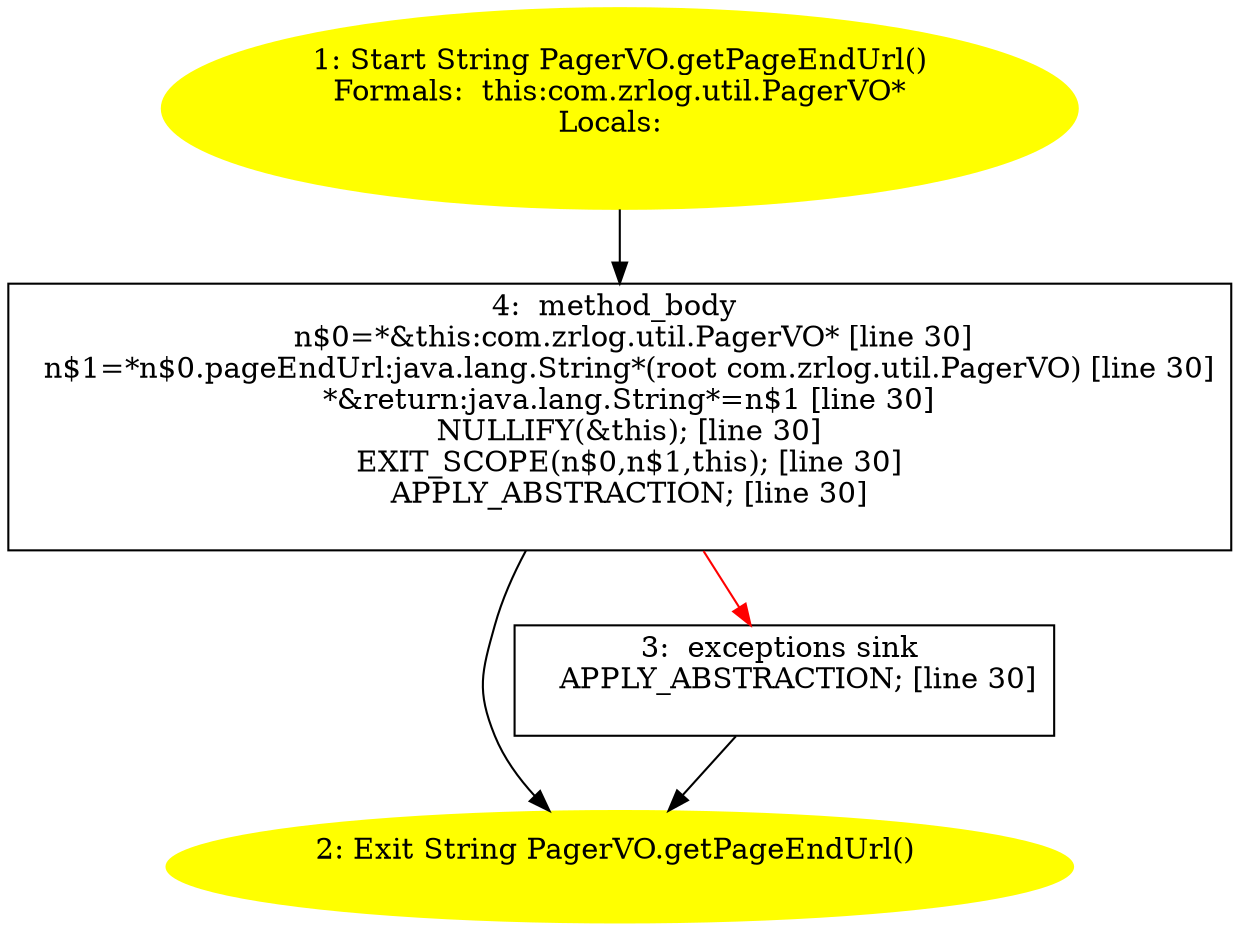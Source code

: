 /* @generated */
digraph cfg {
"com.zrlog.util.PagerVO.getPageEndUrl():java.lang.String.ffaa117483a6d17298a796936d46b8d8_1" [label="1: Start String PagerVO.getPageEndUrl()\nFormals:  this:com.zrlog.util.PagerVO*\nLocals:  \n  " color=yellow style=filled]
	

	 "com.zrlog.util.PagerVO.getPageEndUrl():java.lang.String.ffaa117483a6d17298a796936d46b8d8_1" -> "com.zrlog.util.PagerVO.getPageEndUrl():java.lang.String.ffaa117483a6d17298a796936d46b8d8_4" ;
"com.zrlog.util.PagerVO.getPageEndUrl():java.lang.String.ffaa117483a6d17298a796936d46b8d8_2" [label="2: Exit String PagerVO.getPageEndUrl() \n  " color=yellow style=filled]
	

"com.zrlog.util.PagerVO.getPageEndUrl():java.lang.String.ffaa117483a6d17298a796936d46b8d8_3" [label="3:  exceptions sink \n   APPLY_ABSTRACTION; [line 30]\n " shape="box"]
	

	 "com.zrlog.util.PagerVO.getPageEndUrl():java.lang.String.ffaa117483a6d17298a796936d46b8d8_3" -> "com.zrlog.util.PagerVO.getPageEndUrl():java.lang.String.ffaa117483a6d17298a796936d46b8d8_2" ;
"com.zrlog.util.PagerVO.getPageEndUrl():java.lang.String.ffaa117483a6d17298a796936d46b8d8_4" [label="4:  method_body \n   n$0=*&this:com.zrlog.util.PagerVO* [line 30]\n  n$1=*n$0.pageEndUrl:java.lang.String*(root com.zrlog.util.PagerVO) [line 30]\n  *&return:java.lang.String*=n$1 [line 30]\n  NULLIFY(&this); [line 30]\n  EXIT_SCOPE(n$0,n$1,this); [line 30]\n  APPLY_ABSTRACTION; [line 30]\n " shape="box"]
	

	 "com.zrlog.util.PagerVO.getPageEndUrl():java.lang.String.ffaa117483a6d17298a796936d46b8d8_4" -> "com.zrlog.util.PagerVO.getPageEndUrl():java.lang.String.ffaa117483a6d17298a796936d46b8d8_2" ;
	 "com.zrlog.util.PagerVO.getPageEndUrl():java.lang.String.ffaa117483a6d17298a796936d46b8d8_4" -> "com.zrlog.util.PagerVO.getPageEndUrl():java.lang.String.ffaa117483a6d17298a796936d46b8d8_3" [color="red" ];
}

